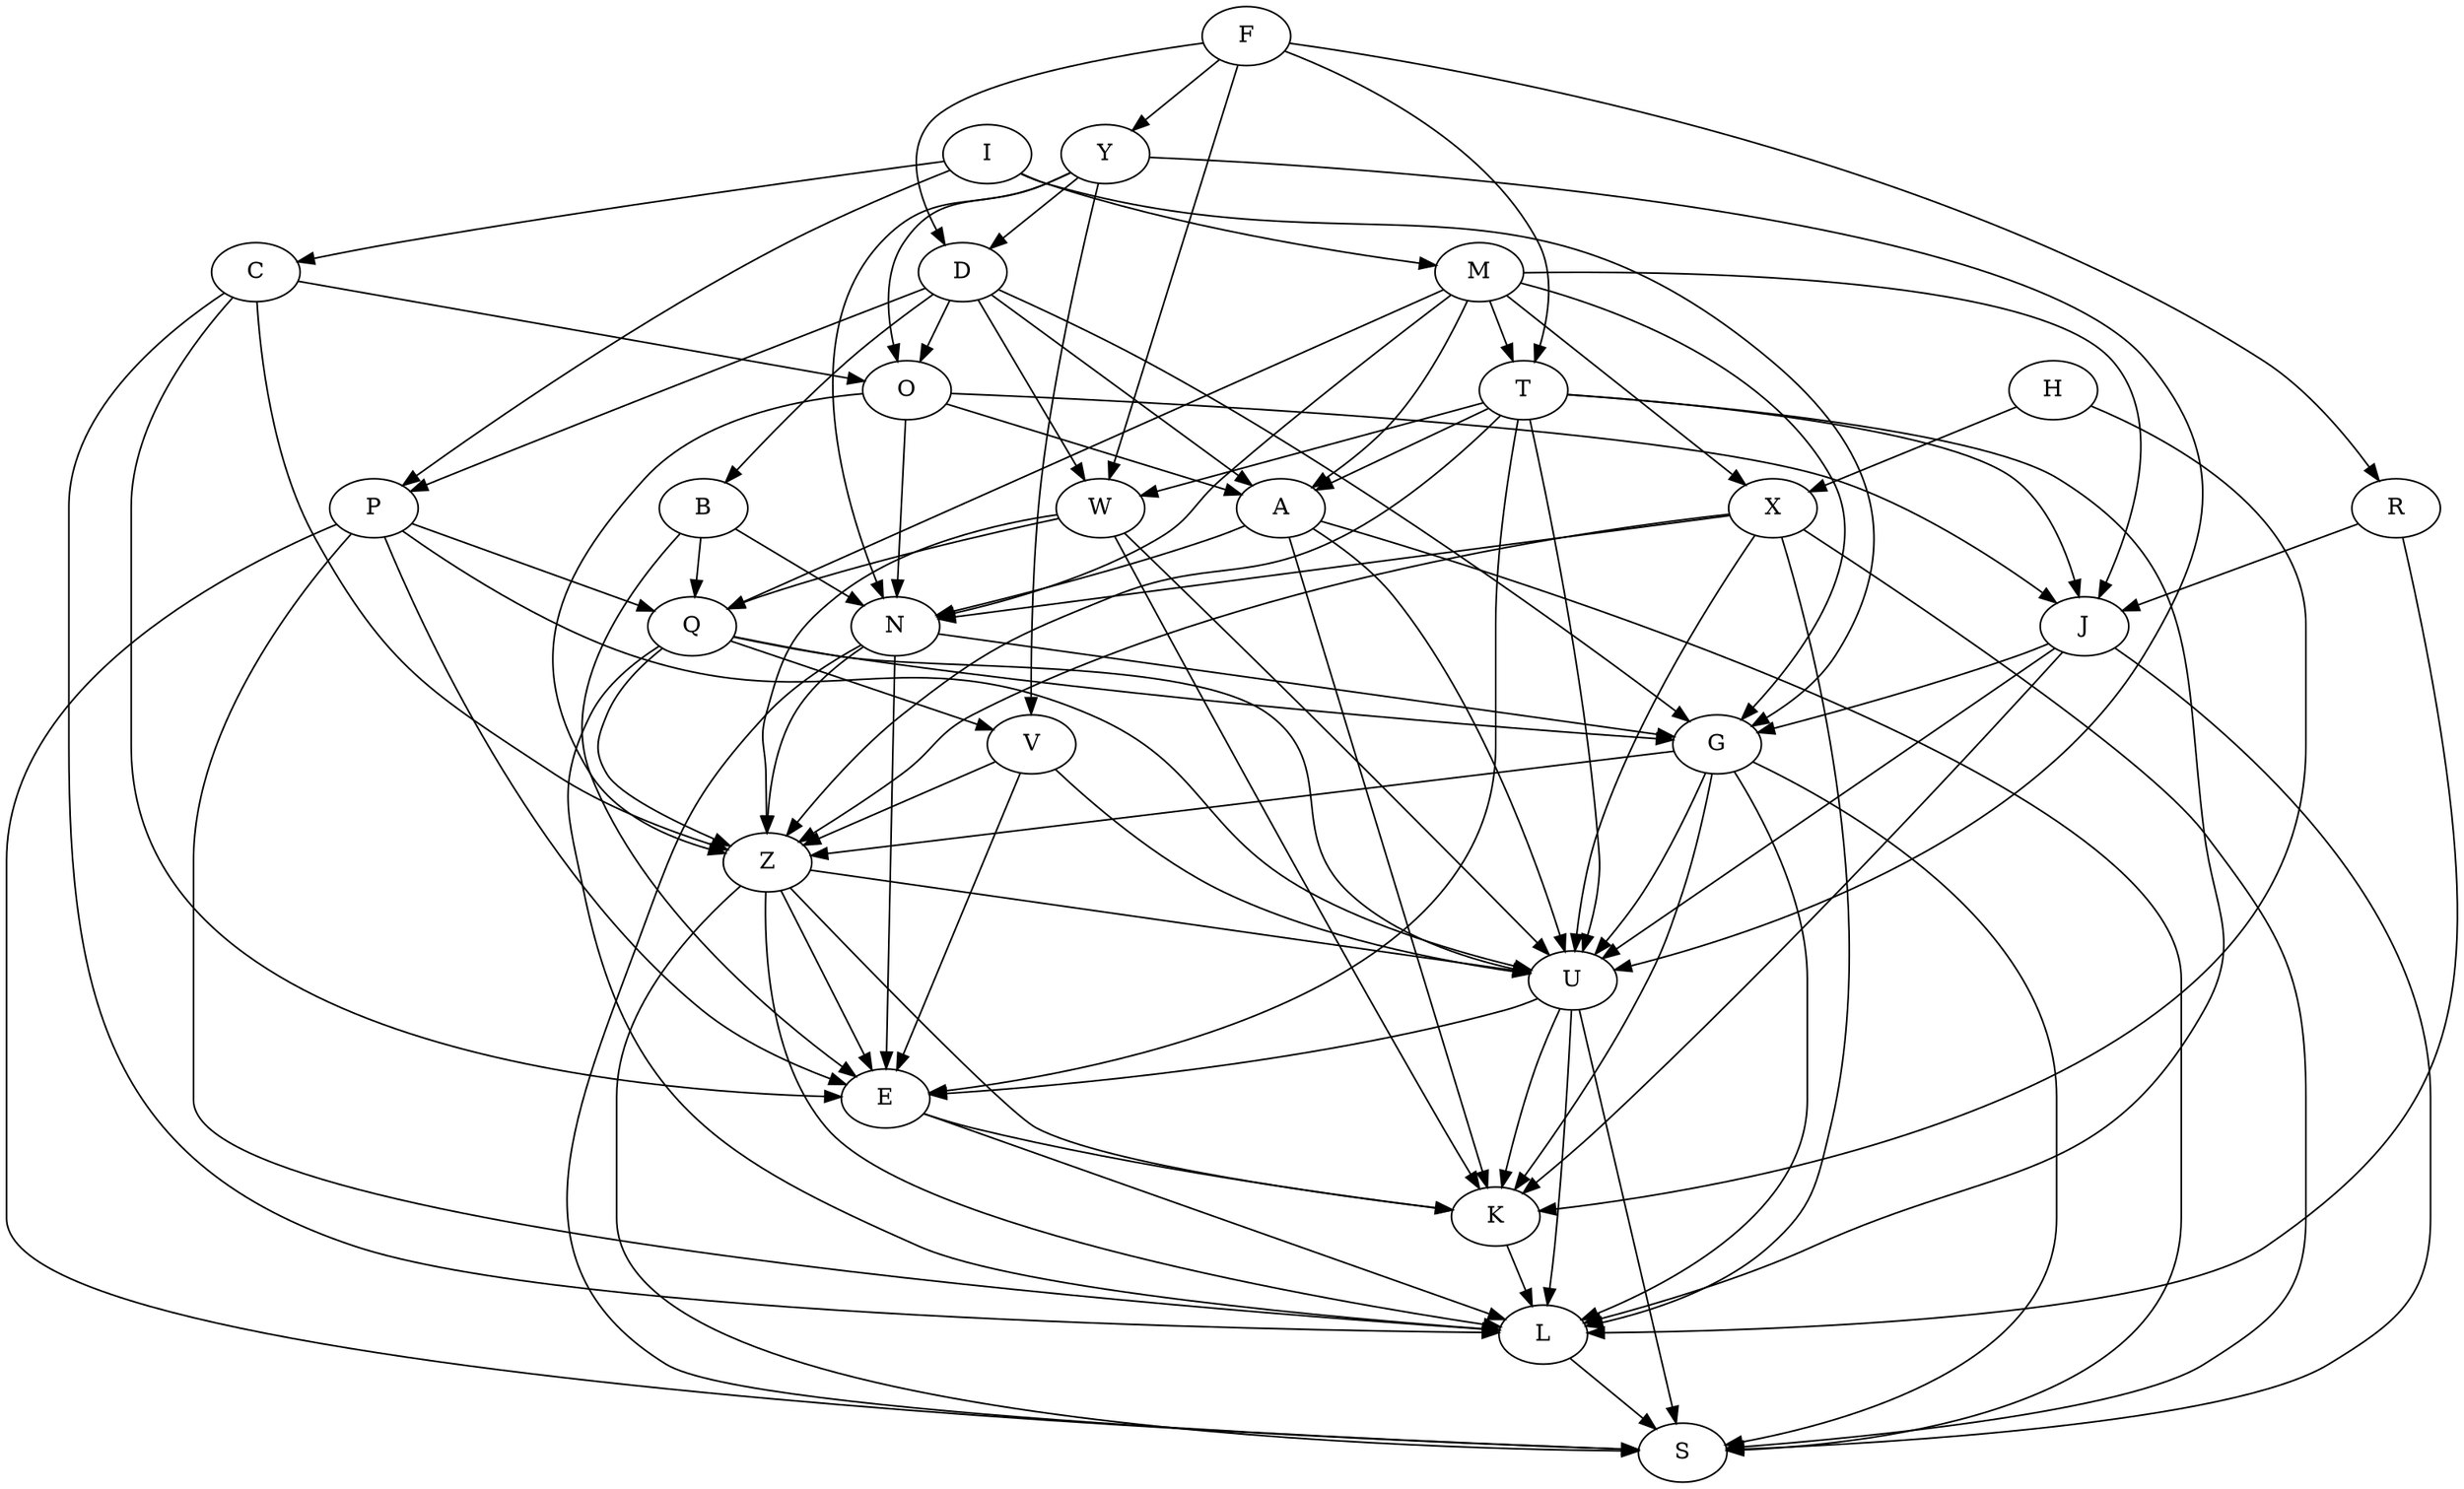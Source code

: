 digraph{
	A -> K;
	A -> N;
	A -> S;
	A -> U;
	B -> E;
	B -> N;
	B -> Q;
	C -> E;
	C -> L;
	C -> O;
	C -> Z;
	D -> A;
	D -> B;
	D -> G;
	D -> O;
	D -> P;
	D -> W;
	E -> K;
	E -> L;
	F -> D;
	F -> R;
	F -> T;
	F -> W;
	F -> Y;
	G -> K;
	G -> L;
	G -> S;
	G -> U;
	G -> Z;
	H -> K;
	H -> X;
	I -> C;
	I -> G;
	I -> M;
	I -> P;
	J -> G;
	J -> K;
	J -> S;
	J -> U;
	K -> L;
	L -> S;
	M -> A;
	M -> G;
	M -> J;
	M -> N;
	M -> Q;
	M -> T;
	M -> X;
	N -> E;
	N -> G;
	N -> S;
	N -> Z;
	O -> A;
	O -> J;
	O -> N;
	O -> Z;
	P -> E;
	P -> L;
	P -> Q;
	P -> S;
	P -> U;
	Q -> G;
	Q -> L;
	Q -> U;
	Q -> V;
	Q -> Z;
	R -> J;
	R -> L;
	T -> A;
	T -> E;
	T -> J;
	T -> L;
	T -> U;
	T -> W;
	T -> Z;
	U -> E;
	U -> K;
	U -> L;
	U -> S;
	V -> E;
	V -> U;
	V -> Z;
	W -> K;
	W -> Q;
	W -> U;
	W -> Z;
	X -> L;
	X -> N;
	X -> S;
	X -> U;
	X -> Z;
	Y -> D;
	Y -> N;
	Y -> O;
	Y -> U;
	Y -> V;
	Z -> E;
	Z -> K;
	Z -> L;
	Z -> S;
	Z -> U;
}